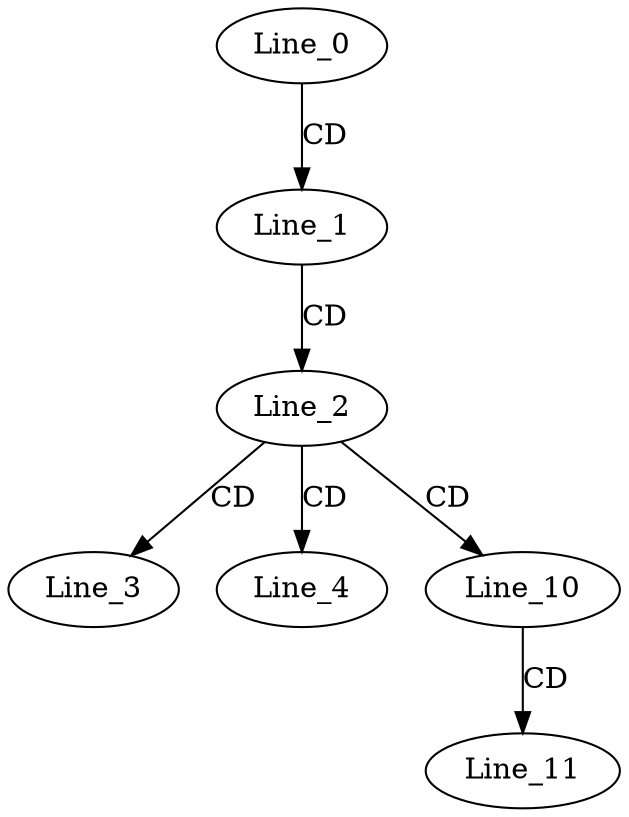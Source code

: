 digraph G {
  Line_0;
  Line_1;
  Line_2;
  Line_3;
  Line_4;
  Line_10;
  Line_11;
  Line_0 -> Line_1 [ label="CD" ];
  Line_1 -> Line_2 [ label="CD" ];
  Line_2 -> Line_3 [ label="CD" ];
  Line_2 -> Line_4 [ label="CD" ];
  Line_2 -> Line_10 [ label="CD" ];
  Line_10 -> Line_11 [ label="CD" ];
}
